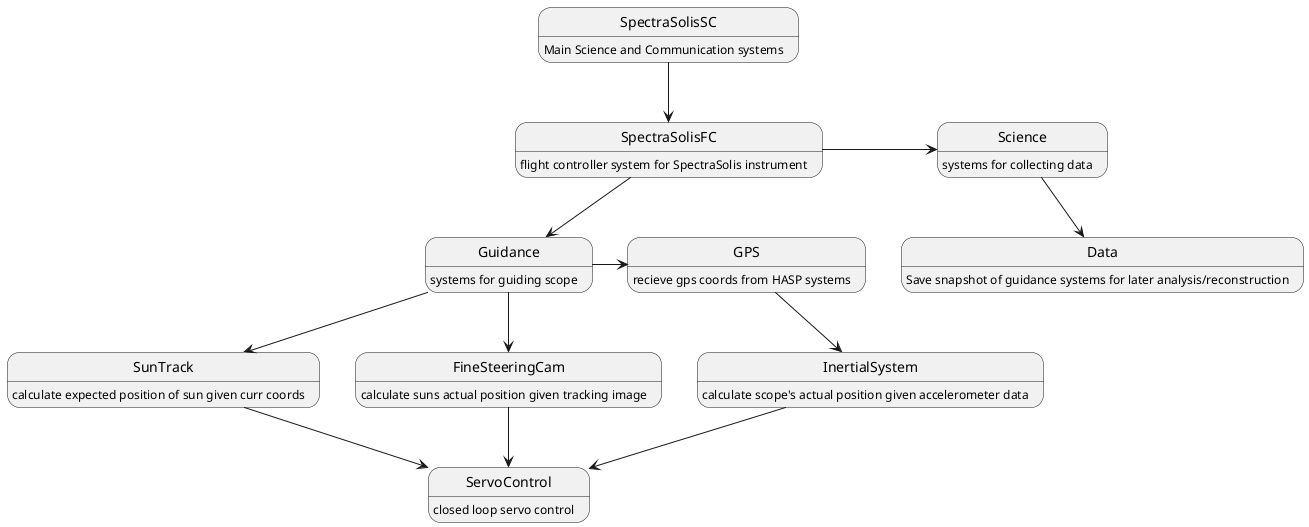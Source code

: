 @startuml SpectraSolis Flight Controller

SpectraSolisSC: Main Science and Communication systems

SpectraSolisFC: flight controller system for SpectraSolis instrument

Guidance: systems for guiding scope

Science: systems for collecting data

Data: Save snapshot of guidance systems for later analysis/reconstruction

GPS: recieve gps coords from HASP systems

SunTrack: calculate expected position of sun given curr coords

FineSteeringCam: calculate suns actual position given tracking image

InertialSystem: calculate scope's actual position given accelerometer data

ServoControl: closed loop servo control

SpectraSolisSC --> SpectraSolisFC

SpectraSolisFC --> Guidance
SpectraSolisFC -r> Science

Science --d> Data

Guidance -r> GPS
Guidance --> SunTrack
Guidance --> FineSteeringCam

GPS --> InertialSystem

InertialSystem --> ServoControl

SunTrack --> ServoControl

FineSteeringCam --> ServoControl
@enduml